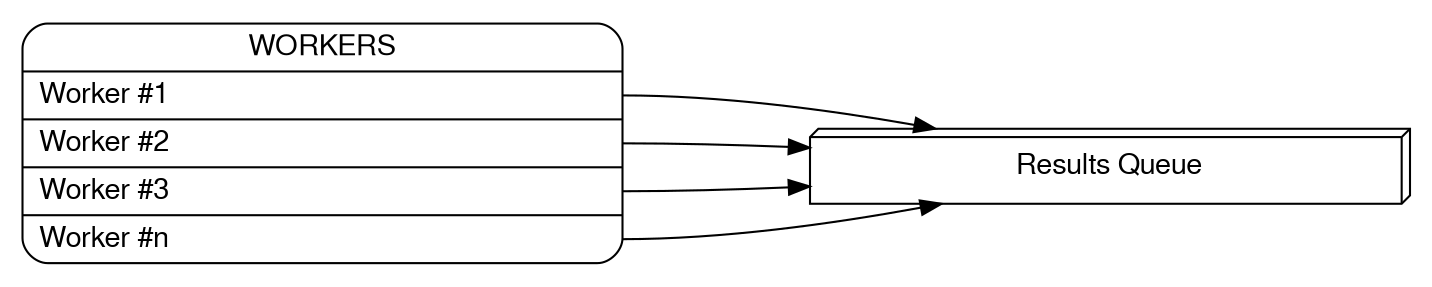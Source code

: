 
        digraph G {
            graph [splines=curve, rankdir = LR, pad=".15", ranksep="1.25", nodesep="2.25"];
            node[fontname="FreeSans",fontsize="14",shape=Mrecord,width=2, height=.5];

            compound = true;

            Workers[label="{                  {WORKERS  |                   <w1>Worker #1 \l|                   <w2>Worker #2 \l|                   <w3>Worker #3 \l|                   <w4>Worker #n \l                  }            }", width=4];

            Queue [label="Results Queue", shape=box3d, width=4];

            Workers:w1 -> Queue;
            Workers:w2 -> Queue;
            Workers:w3 -> Queue;
            Workers:w4 -> Queue;
        }

